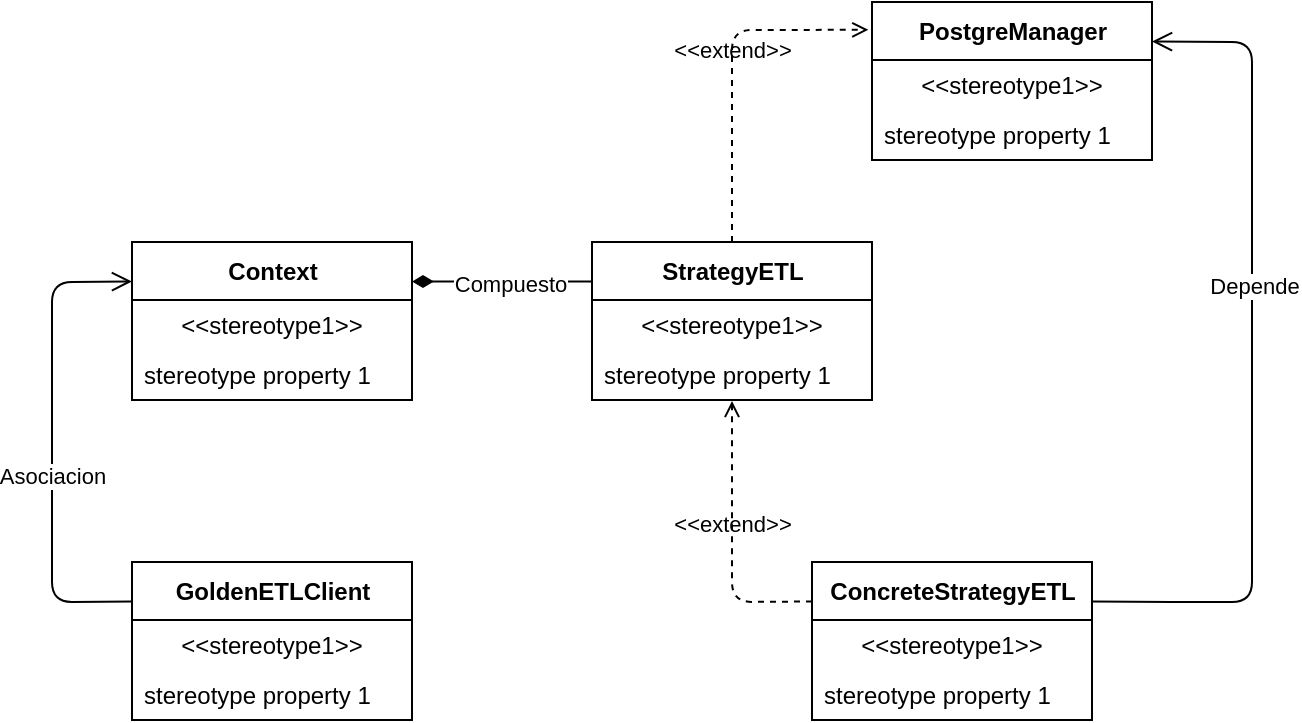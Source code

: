 <mxfile>
    <diagram id="UoDyWoc8zjgj3dBGc6Yn" name="Page-1">
        <mxGraphModel dx="1260" dy="686" grid="1" gridSize="10" guides="1" tooltips="1" connect="1" arrows="1" fold="1" page="1" pageScale="1" pageWidth="850" pageHeight="1100" math="0" shadow="0">
            <root>
                <mxCell id="0"/>
                <mxCell id="1" parent="0"/>
                <mxCell id="2" value="GoldenETLClient" style="swimlane;fontStyle=1;align=center;verticalAlign=middle;childLayout=stackLayout;horizontal=1;startSize=29;horizontalStack=0;resizeParent=1;resizeParentMax=0;resizeLast=0;collapsible=0;marginBottom=0;html=1;" vertex="1" parent="1">
                    <mxGeometry x="140" y="780" width="140" height="79" as="geometry"/>
                </mxCell>
                <mxCell id="3" value="&amp;lt;&amp;lt;stereotype1&amp;gt;&amp;gt;" style="text;html=1;strokeColor=none;fillColor=none;align=center;verticalAlign=middle;spacingLeft=4;spacingRight=4;overflow=hidden;rotatable=0;points=[[0,0.5],[1,0.5]];portConstraint=eastwest;" vertex="1" parent="2">
                    <mxGeometry y="29" width="140" height="25" as="geometry"/>
                </mxCell>
                <mxCell id="4" value="stereotype property 1" style="text;html=1;strokeColor=none;fillColor=none;align=left;verticalAlign=middle;spacingLeft=4;spacingRight=4;overflow=hidden;rotatable=0;points=[[0,0.5],[1,0.5]];portConstraint=eastwest;" vertex="1" parent="2">
                    <mxGeometry y="54" width="140" height="25" as="geometry"/>
                </mxCell>
                <mxCell id="6" value="Context" style="swimlane;fontStyle=1;align=center;verticalAlign=middle;childLayout=stackLayout;horizontal=1;startSize=29;horizontalStack=0;resizeParent=1;resizeParentMax=0;resizeLast=0;collapsible=0;marginBottom=0;html=1;" vertex="1" parent="1">
                    <mxGeometry x="140" y="620" width="140" height="79" as="geometry"/>
                </mxCell>
                <mxCell id="7" value="&amp;lt;&amp;lt;stereotype1&amp;gt;&amp;gt;" style="text;html=1;strokeColor=none;fillColor=none;align=center;verticalAlign=middle;spacingLeft=4;spacingRight=4;overflow=hidden;rotatable=0;points=[[0,0.5],[1,0.5]];portConstraint=eastwest;" vertex="1" parent="6">
                    <mxGeometry y="29" width="140" height="25" as="geometry"/>
                </mxCell>
                <mxCell id="8" value="stereotype property 1" style="text;html=1;strokeColor=none;fillColor=none;align=left;verticalAlign=middle;spacingLeft=4;spacingRight=4;overflow=hidden;rotatable=0;points=[[0,0.5],[1,0.5]];portConstraint=eastwest;" vertex="1" parent="6">
                    <mxGeometry y="54" width="140" height="25" as="geometry"/>
                </mxCell>
                <mxCell id="9" value="StrategyETL" style="swimlane;fontStyle=1;align=center;verticalAlign=middle;childLayout=stackLayout;horizontal=1;startSize=29;horizontalStack=0;resizeParent=1;resizeParentMax=0;resizeLast=0;collapsible=0;marginBottom=0;html=1;" vertex="1" parent="1">
                    <mxGeometry x="370" y="620" width="140" height="79" as="geometry"/>
                </mxCell>
                <mxCell id="10" value="&amp;lt;&amp;lt;stereotype1&amp;gt;&amp;gt;" style="text;html=1;strokeColor=none;fillColor=none;align=center;verticalAlign=middle;spacingLeft=4;spacingRight=4;overflow=hidden;rotatable=0;points=[[0,0.5],[1,0.5]];portConstraint=eastwest;" vertex="1" parent="9">
                    <mxGeometry y="29" width="140" height="25" as="geometry"/>
                </mxCell>
                <mxCell id="11" value="stereotype property 1" style="text;html=1;strokeColor=none;fillColor=none;align=left;verticalAlign=middle;spacingLeft=4;spacingRight=4;overflow=hidden;rotatable=0;points=[[0,0.5],[1,0.5]];portConstraint=eastwest;" vertex="1" parent="9">
                    <mxGeometry y="54" width="140" height="25" as="geometry"/>
                </mxCell>
                <mxCell id="12" value="" style="endArrow=open;startArrow=none;endFill=0;startFill=0;endSize=8;html=1;verticalAlign=bottom;labelBackgroundColor=none;strokeWidth=1;exitX=0;exitY=0.25;exitDx=0;exitDy=0;entryX=0;entryY=0.25;entryDx=0;entryDy=0;" edge="1" parent="1" source="2" target="6">
                    <mxGeometry width="160" relative="1" as="geometry">
                        <mxPoint x="420" y="830" as="sourcePoint"/>
                        <mxPoint x="540" y="690" as="targetPoint"/>
                        <Array as="points">
                            <mxPoint x="100" y="800"/>
                            <mxPoint x="100" y="640"/>
                        </Array>
                    </mxGeometry>
                </mxCell>
                <mxCell id="32" value="Asociacion" style="edgeLabel;html=1;align=center;verticalAlign=middle;resizable=0;points=[];" vertex="1" connectable="0" parent="12">
                    <mxGeometry x="-0.141" relative="1" as="geometry">
                        <mxPoint as="offset"/>
                    </mxGeometry>
                </mxCell>
                <mxCell id="13" value="" style="endArrow=none;startArrow=diamondThin;endFill=0;startFill=1;html=1;verticalAlign=bottom;labelBackgroundColor=none;strokeWidth=1;startSize=8;endSize=8;exitX=1;exitY=0.25;exitDx=0;exitDy=0;entryX=0;entryY=0.25;entryDx=0;entryDy=0;" edge="1" parent="1" source="6" target="9">
                    <mxGeometry width="160" relative="1" as="geometry">
                        <mxPoint x="380" y="690" as="sourcePoint"/>
                        <mxPoint x="540" y="690" as="targetPoint"/>
                    </mxGeometry>
                </mxCell>
                <mxCell id="33" value="Compuesto" style="edgeLabel;html=1;align=center;verticalAlign=middle;resizable=0;points=[];" vertex="1" connectable="0" parent="13">
                    <mxGeometry x="-0.395" y="-1" relative="1" as="geometry">
                        <mxPoint x="22" as="offset"/>
                    </mxGeometry>
                </mxCell>
                <mxCell id="16" value="PostgreManager" style="swimlane;fontStyle=1;align=center;verticalAlign=middle;childLayout=stackLayout;horizontal=1;startSize=29;horizontalStack=0;resizeParent=1;resizeParentMax=0;resizeLast=0;collapsible=0;marginBottom=0;html=1;" vertex="1" parent="1">
                    <mxGeometry x="510" y="500" width="140" height="79" as="geometry"/>
                </mxCell>
                <mxCell id="17" value="&amp;lt;&amp;lt;stereotype1&amp;gt;&amp;gt;" style="text;html=1;strokeColor=none;fillColor=none;align=center;verticalAlign=middle;spacingLeft=4;spacingRight=4;overflow=hidden;rotatable=0;points=[[0,0.5],[1,0.5]];portConstraint=eastwest;" vertex="1" parent="16">
                    <mxGeometry y="29" width="140" height="25" as="geometry"/>
                </mxCell>
                <mxCell id="18" value="stereotype property 1" style="text;html=1;strokeColor=none;fillColor=none;align=left;verticalAlign=middle;spacingLeft=4;spacingRight=4;overflow=hidden;rotatable=0;points=[[0,0.5],[1,0.5]];portConstraint=eastwest;" vertex="1" parent="16">
                    <mxGeometry y="54" width="140" height="25" as="geometry"/>
                </mxCell>
                <mxCell id="19" value="ConcreteStrategyETL" style="swimlane;fontStyle=1;align=center;verticalAlign=middle;childLayout=stackLayout;horizontal=1;startSize=29;horizontalStack=0;resizeParent=1;resizeParentMax=0;resizeLast=0;collapsible=0;marginBottom=0;html=1;" vertex="1" parent="1">
                    <mxGeometry x="480" y="780" width="140" height="79" as="geometry"/>
                </mxCell>
                <mxCell id="20" value="&amp;lt;&amp;lt;stereotype1&amp;gt;&amp;gt;" style="text;html=1;strokeColor=none;fillColor=none;align=center;verticalAlign=middle;spacingLeft=4;spacingRight=4;overflow=hidden;rotatable=0;points=[[0,0.5],[1,0.5]];portConstraint=eastwest;" vertex="1" parent="19">
                    <mxGeometry y="29" width="140" height="25" as="geometry"/>
                </mxCell>
                <mxCell id="21" value="stereotype property 1" style="text;html=1;strokeColor=none;fillColor=none;align=left;verticalAlign=middle;spacingLeft=4;spacingRight=4;overflow=hidden;rotatable=0;points=[[0,0.5],[1,0.5]];portConstraint=eastwest;" vertex="1" parent="19">
                    <mxGeometry y="54" width="140" height="25" as="geometry"/>
                </mxCell>
                <mxCell id="27" value="&amp;lt;&amp;lt;extend&amp;gt;&amp;gt;" style="html=1;verticalAlign=bottom;labelBackgroundColor=none;endArrow=open;endFill=0;dashed=1;exitX=0.5;exitY=0;exitDx=0;exitDy=0;entryX=-0.013;entryY=0.176;entryDx=0;entryDy=0;entryPerimeter=0;" edge="1" parent="1">
                    <mxGeometry width="160" relative="1" as="geometry">
                        <mxPoint x="440" y="620" as="sourcePoint"/>
                        <mxPoint x="508.18" y="513.904" as="targetPoint"/>
                        <Array as="points">
                            <mxPoint x="440" y="514"/>
                        </Array>
                    </mxGeometry>
                </mxCell>
                <mxCell id="28" value="&amp;lt;&amp;lt;extend&amp;gt;&amp;gt;" style="html=1;verticalAlign=bottom;labelBackgroundColor=none;endArrow=open;endFill=0;dashed=1;exitX=0;exitY=0.25;exitDx=0;exitDy=0;entryX=0.5;entryY=1.018;entryDx=0;entryDy=0;entryPerimeter=0;" edge="1" parent="1" source="19" target="11">
                    <mxGeometry width="160" relative="1" as="geometry">
                        <mxPoint x="450" y="630" as="sourcePoint"/>
                        <mxPoint x="440" y="720" as="targetPoint"/>
                        <Array as="points">
                            <mxPoint x="440" y="800"/>
                        </Array>
                    </mxGeometry>
                </mxCell>
                <mxCell id="30" value="" style="endArrow=open;startArrow=none;endFill=0;startFill=0;endSize=8;html=1;verticalAlign=bottom;labelBackgroundColor=none;strokeWidth=1;exitX=1;exitY=0.25;exitDx=0;exitDy=0;entryX=1;entryY=0.25;entryDx=0;entryDy=0;" edge="1" parent="1" source="19" target="16">
                    <mxGeometry width="160" relative="1" as="geometry">
                        <mxPoint x="610" y="809.75" as="sourcePoint"/>
                        <mxPoint x="610" y="649.75" as="targetPoint"/>
                        <Array as="points">
                            <mxPoint x="650" y="800"/>
                            <mxPoint x="700" y="800"/>
                            <mxPoint x="700" y="520"/>
                        </Array>
                    </mxGeometry>
                </mxCell>
                <mxCell id="34" value="Depende" style="edgeLabel;html=1;align=center;verticalAlign=middle;resizable=0;points=[];" vertex="1" connectable="0" parent="30">
                    <mxGeometry x="0.163" y="-1" relative="1" as="geometry">
                        <mxPoint as="offset"/>
                    </mxGeometry>
                </mxCell>
            </root>
        </mxGraphModel>
    </diagram>
</mxfile>